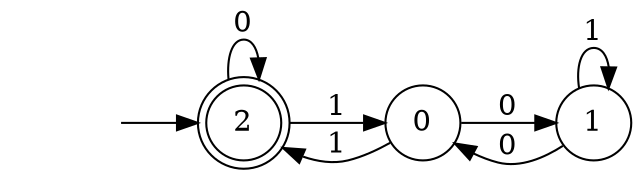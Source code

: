 digraph G {
	rankdir="LR";

	H [style=invis];
	{ node [shape=circle]; 0 1 }
	{ node [shape=doublecircle]; 2 }

	H -> 2;
	0 -> 2 [label=1];
	0 -> 1 [label=0];
	1 -> 1 [label=1];
	1 -> 0 [label=0];
	2 -> 0 [label=1];
	2 -> 2 [label=0];
}
